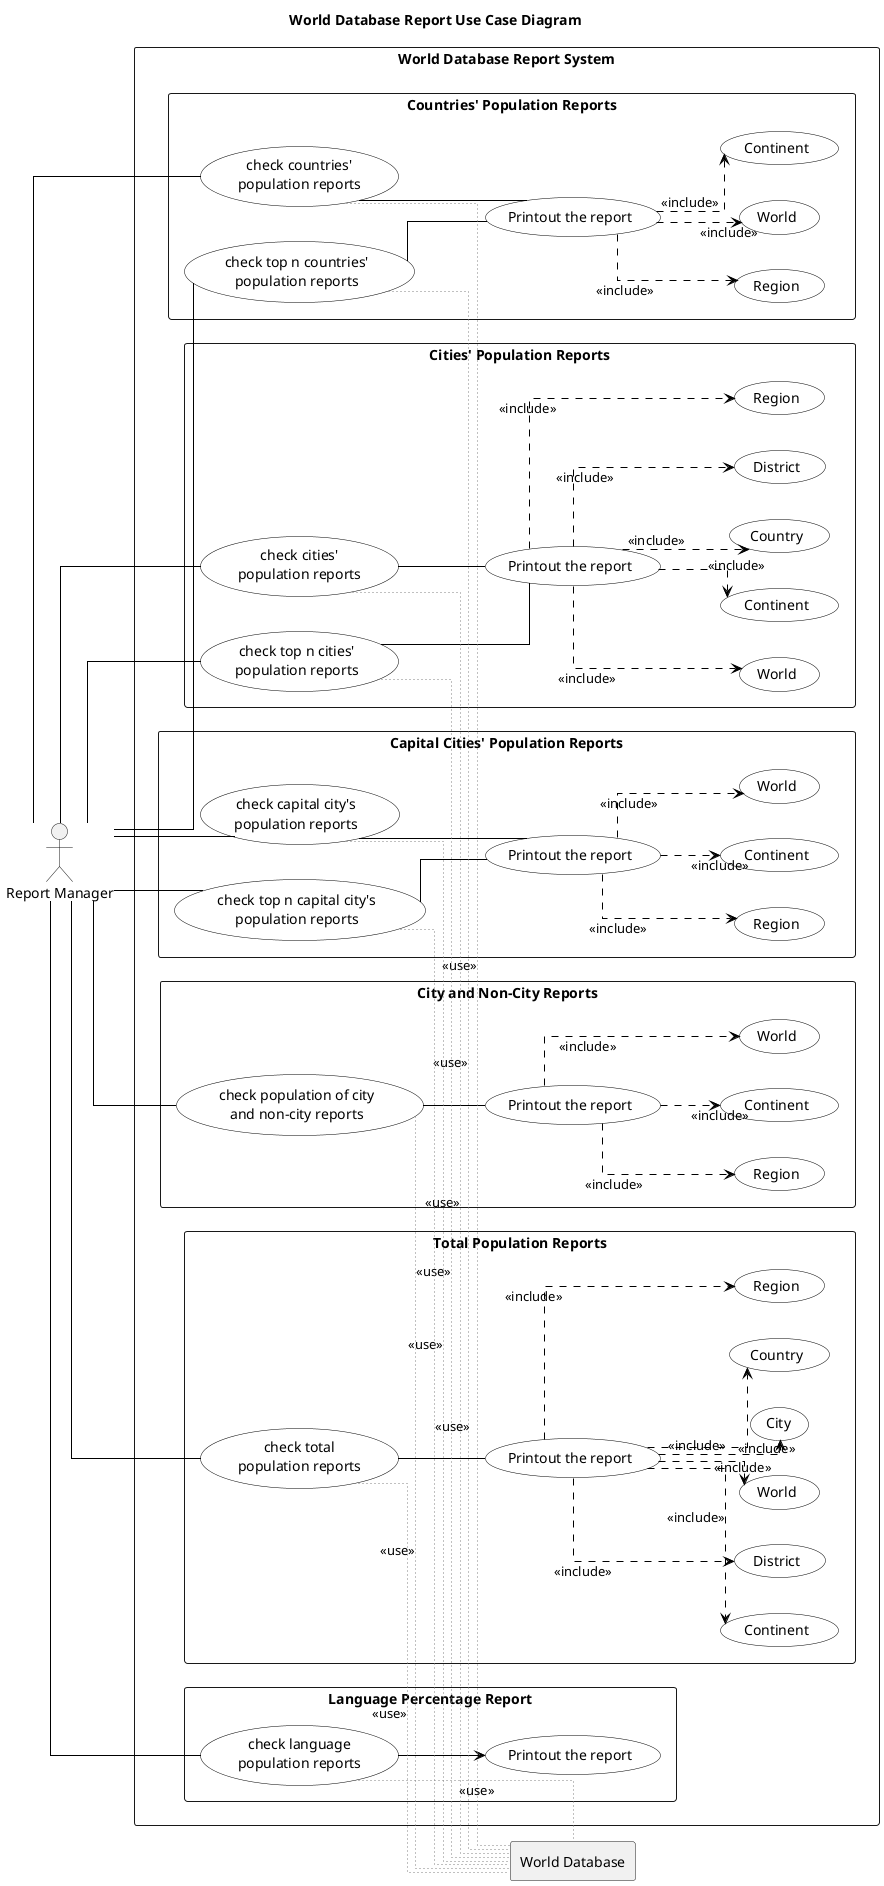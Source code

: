 @startuml
skinparam packageStyle rectangle
skinparam linetype ortho
skinparam usecase {
  BackgroundColor White
  BorderColor Black
  ArrowColor Black
}

left to right direction
title World Database Report Use Case Diagram

actor "Report Manager" as RM

rectangle "World Database Report System" {

  ' --- Countries Population Reports ---
  package "Countries' Population Reports" {
      usecase "check countries'\npopulation reports" as U0
      usecase "check top n countries'\npopulation reports" as U01
      usecase "Printout the report" as P0
      usecase "Continent" as C0
      usecase "Region" as R0
      usecase "World" as W0

      U0 -- P0
      U01 -- P0
      P0 ..> C0 : <<include>>
      P0 ..> R0 : <<include>>
      P0 ..> W0 : <<include>>
  }

  ' --- Cities Population Reports ---
  package "Cities' Population Reports" {
      usecase "check cities'\npopulation reports" as U1
      usecase "check top n cities'\npopulation reports" as U11
      usecase "Printout the report" as P1
      usecase "World" as W1
      usecase "Continent" as C1
      usecase "Country" as CO1
      usecase "District" as D1
      usecase "Region" as R1

      U1 -- P1
      U11 -- P1
      P1 ..> W1 : <<include>>
      P1 ..> C1 : <<include>>
      P1 ..> CO1 : <<include>>
      P1 ..> D1 : <<include>>
      P1 ..> R1 : <<include>>
  }

  ' --- Capital Cities Reports ---
  package "Capital Cities' Population Reports" {
      usecase "check capital city's\npopulation reports" as U2
      usecase "check top n capital city's\npopulation reports" as U21
      usecase "Printout the report" as P2
      usecase "World" as W2
      usecase "Region" as R2
      usecase "Continent" as C2

      U2 -- P2
      U21 -- P2
      P2 ..> W2 : <<include>>
      P2 ..> R2 : <<include>>
      P2 ..> C2 : <<include>>
  }

  ' --- City and Non-City Reports ---
  package "City and Non-City Reports" {
      usecase "check population of city\nand non-city reports" as U3
      usecase "Printout the report" as P3
      usecase "World" as W3
      usecase "Region" as R3
      usecase "Continent" as C3

      U3 -- P3
      P3 ..> W3 : <<include>>
      P3 ..> R3 : <<include>>
      P3 ..> C3 : <<include>>
  }

  ' --- Total Population Reports ---
  package "Total Population Reports" {
      usecase "check total\npopulation reports" as U4
      usecase "Printout the report" as P4
      usecase "World" as W4
      usecase "City" as CT4
      usecase "Country" as CO4
      usecase "Region" as RG4
      usecase "Continent" as CN4
      usecase "District" as D4

      U4 -- P4
      P4 ..> W4 : <<include>>
      P4 ..> CT4 : <<include>>
      P4 ..> CO4 : <<include>>
      P4 ..> RG4 : <<include>>
      P4 ..> CN4 : <<include>>
      P4 ..> D4 : <<include>>
  }

  ' --- Language Percentage Reports ---
  package "Language Percentage Report" {
      usecase "check language\npopulation reports" as U5
      usecase "Printout the report" as P5
      U5 --> P5
  }
}

' --- Force database to the right ---
rectangle "World Database" as DB

' --- Invisible layout guide (forces DB to the right) ---
RM -[hidden]-> DB

' --- Actor connections ---
RM -- U0
RM -- U01
RM -- U1
RM -- U11
RM -- U2
RM -- U21
RM -- U3
RM -- U4
RM -- U5

' --- Database connections ---
U0 -[#gray,dotted]- DB : <<use>>
U1 -[#gray,dotted]- DB : <<use>>
U2 -[#gray,dotted]- DB : <<use>>
U01 -[#gray,dotted]- DB : <<use>>
U11 -[#gray,dotted]- DB : <<use>>
U21 -[#gray,dotted]- DB : <<use>>
U3 -[#gray,dotted]- DB : <<use>>
U4 -[#gray,dotted]- DB : <<use>>
U5 -[#gray,dotted]- DB : <<use>>

@enduml
